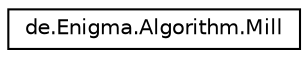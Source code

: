 digraph "Grafische Darstellung der Klassenhierarchie"
{
  edge [fontname="Helvetica",fontsize="10",labelfontname="Helvetica",labelfontsize="10"];
  node [fontname="Helvetica",fontsize="10",shape=record];
  rankdir="LR";
  Node0 [label="de.Enigma.Algorithm.Mill",height=0.2,width=0.4,color="black", fillcolor="white", style="filled",URL="$classde_1_1_enigma_1_1_algorithm_1_1_mill.html",tooltip="Walzen Klasse, welche eine Walze der Enigma darstellt. "];
}
